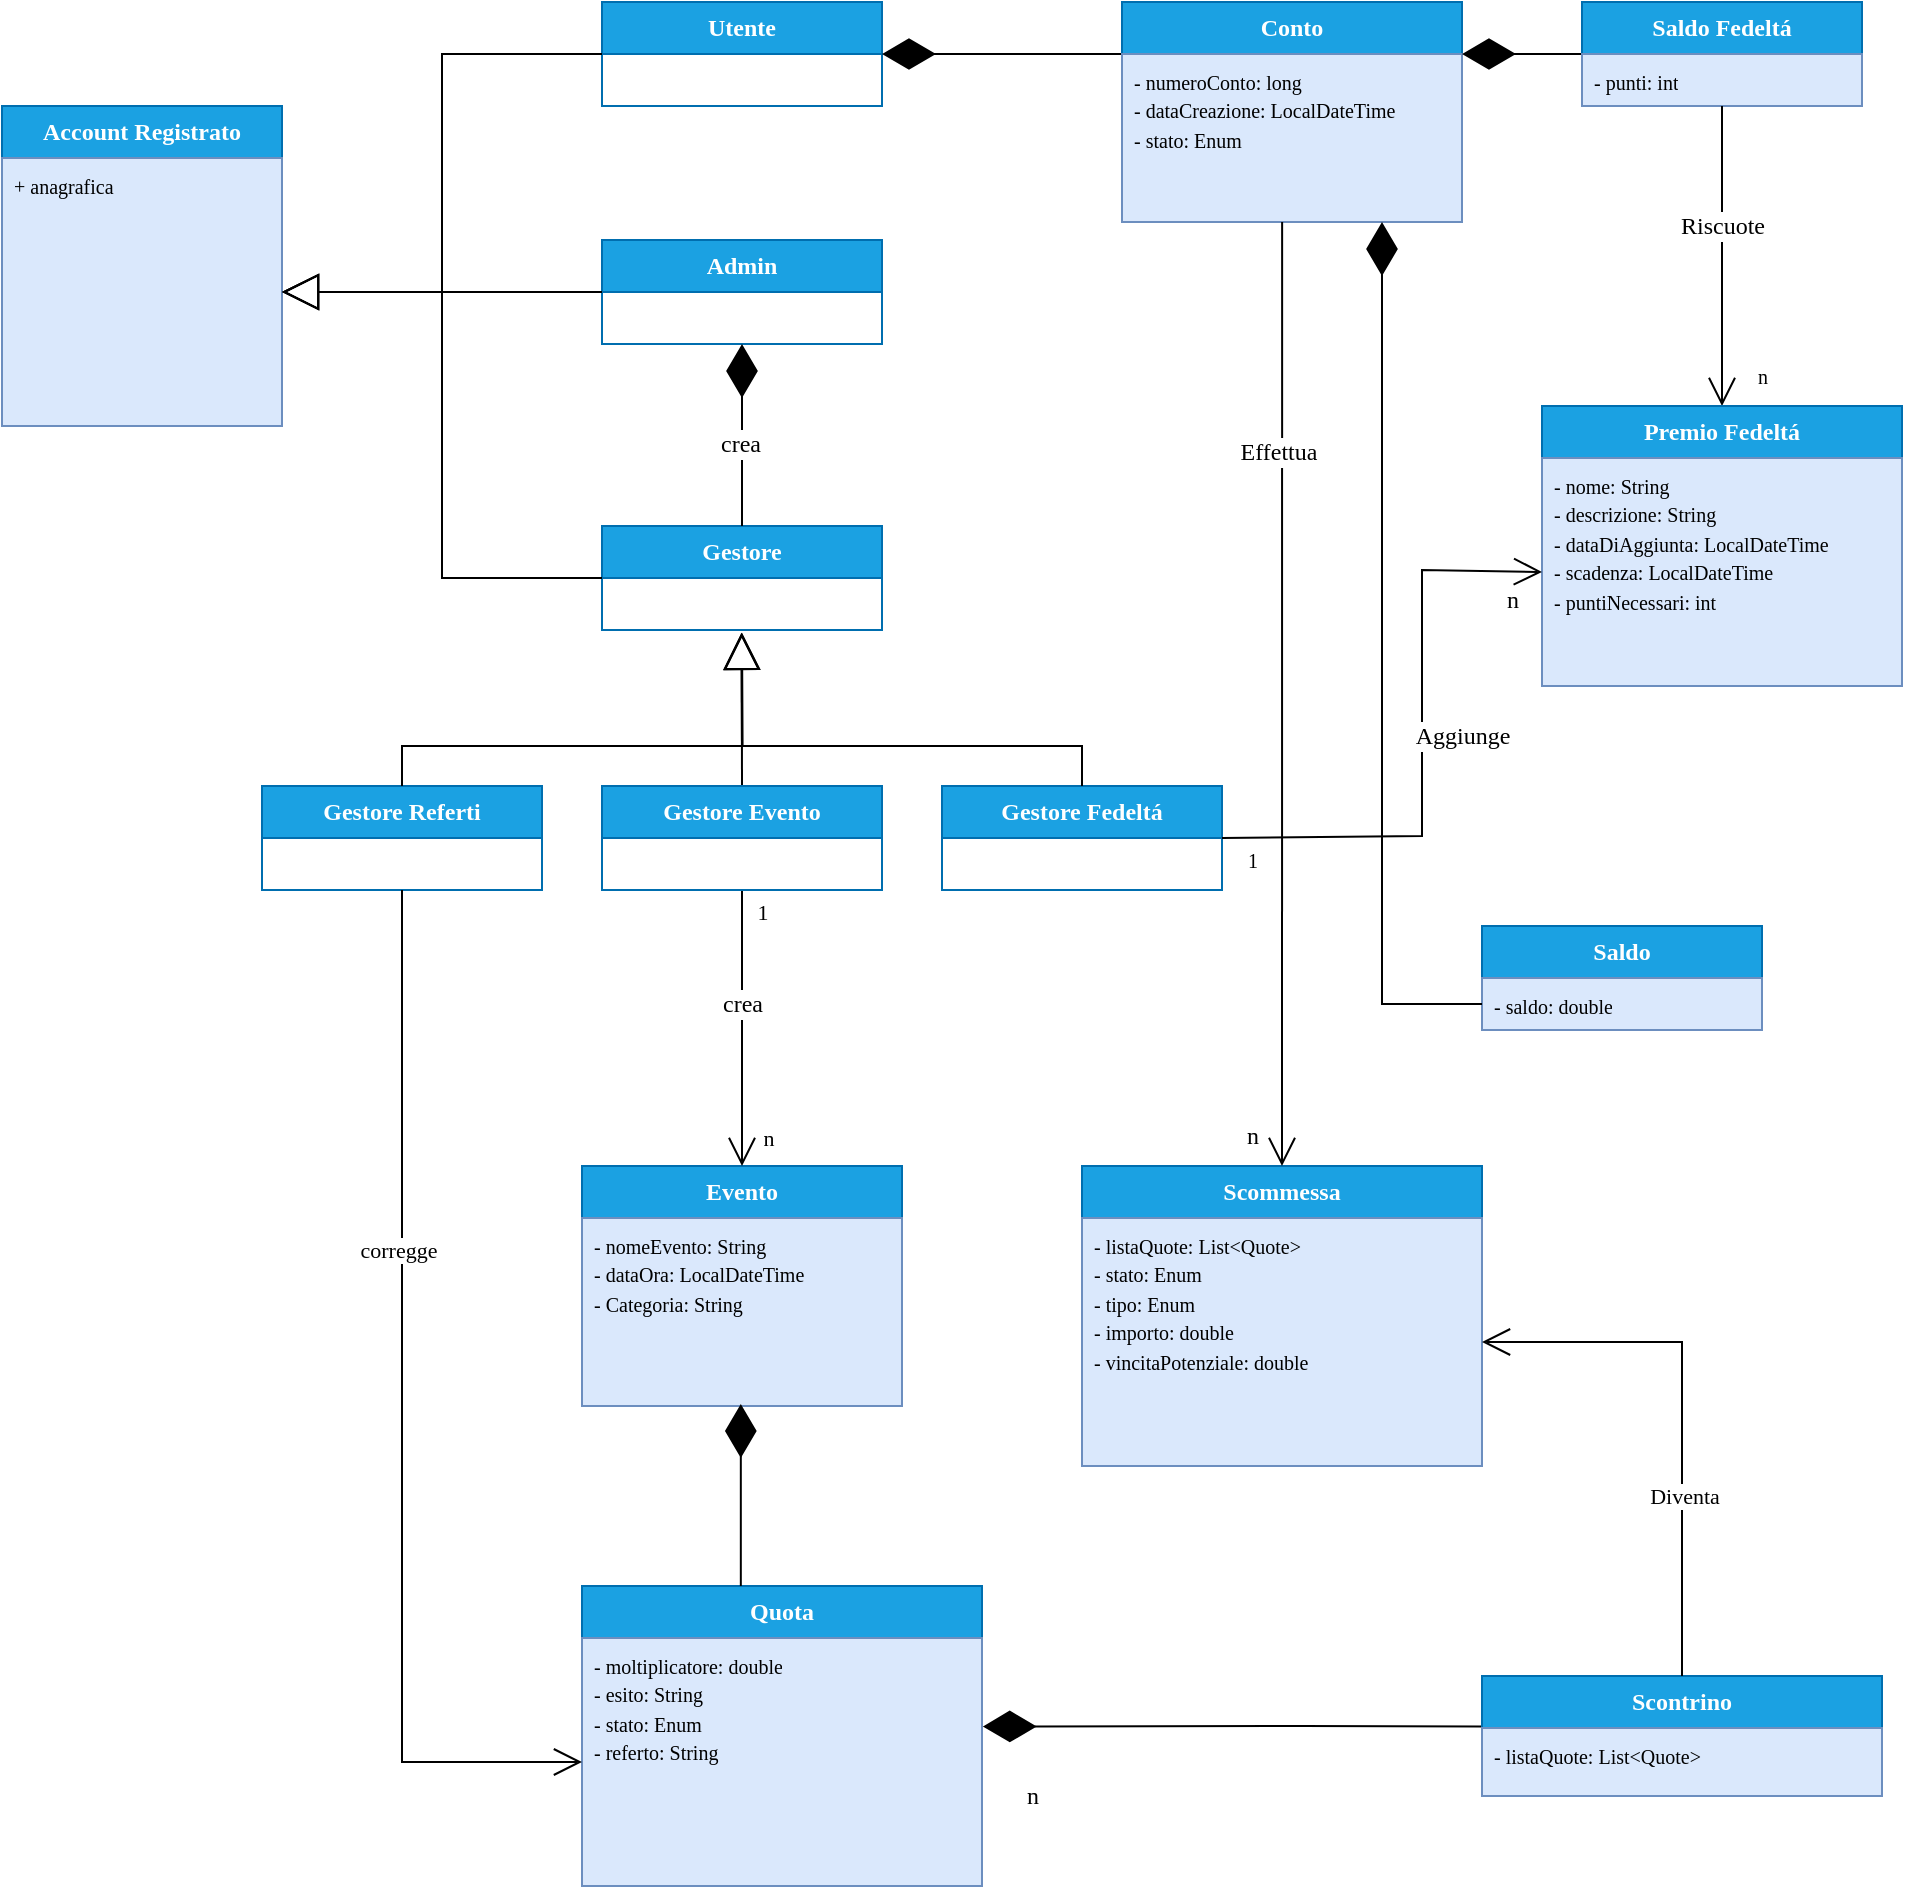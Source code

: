 <mxfile version="24.8.6">
  <diagram name="Pagina-1" id="GoSAWcyYOaItDTidLYn2">
    <mxGraphModel dx="1820" dy="991" grid="1" gridSize="10" guides="1" tooltips="1" connect="1" arrows="1" fold="1" page="1" pageScale="1" pageWidth="1100" pageHeight="850" math="0" shadow="0">
      <root>
        <mxCell id="0" />
        <mxCell id="1" parent="0" />
        <mxCell id="Jwd7E4LVN35k8U-rOq1U-1" value="&lt;b&gt;&lt;font&gt;Account Registrato&lt;/font&gt;&lt;/b&gt;" style="swimlane;fontStyle=0;childLayout=stackLayout;horizontal=1;startSize=26;fillColor=#1ba1e2;horizontalStack=0;resizeParent=1;resizeParentMax=0;resizeLast=0;collapsible=1;marginBottom=0;whiteSpace=wrap;html=1;fontFamily=Century Gothic;fontColor=#ffffff;strokeColor=#006EAF;" parent="1" vertex="1">
          <mxGeometry x="80" y="110" width="140" height="160" as="geometry" />
        </mxCell>
        <mxCell id="Jwd7E4LVN35k8U-rOq1U-2" value="&lt;font style=&quot;font-size: 10px;&quot;&gt;+ anagrafica&lt;/font&gt;" style="text;strokeColor=#6c8ebf;fillColor=#dae8fc;align=left;verticalAlign=top;spacingLeft=4;spacingRight=4;overflow=hidden;rotatable=0;points=[[0,0.5],[1,0.5]];portConstraint=eastwest;whiteSpace=wrap;html=1;fontFamily=Century Gothic;" parent="Jwd7E4LVN35k8U-rOq1U-1" vertex="1">
          <mxGeometry y="26" width="140" height="134" as="geometry" />
        </mxCell>
        <mxCell id="Jwd7E4LVN35k8U-rOq1U-8" value="&lt;b&gt;&lt;font&gt;Gestore&lt;/font&gt;&lt;/b&gt;" style="swimlane;fontStyle=0;childLayout=stackLayout;horizontal=1;startSize=26;fillColor=#1ba1e2;horizontalStack=0;resizeParent=1;resizeParentMax=0;resizeLast=0;collapsible=1;marginBottom=0;whiteSpace=wrap;html=1;fontFamily=Century Gothic;fontColor=#ffffff;strokeColor=#006EAF;" parent="1" vertex="1">
          <mxGeometry x="380" y="320" width="140" height="52" as="geometry" />
        </mxCell>
        <mxCell id="Jwd7E4LVN35k8U-rOq1U-12" value="&lt;b&gt;&lt;font&gt;Admin&lt;/font&gt;&lt;/b&gt;" style="swimlane;fontStyle=0;childLayout=stackLayout;horizontal=1;startSize=26;fillColor=#1ba1e2;horizontalStack=0;resizeParent=1;resizeParentMax=0;resizeLast=0;collapsible=1;marginBottom=0;whiteSpace=wrap;html=1;fontFamily=Century Gothic;fontColor=#ffffff;strokeColor=#006EAF;" parent="1" vertex="1">
          <mxGeometry x="380" y="177" width="140" height="52" as="geometry" />
        </mxCell>
        <mxCell id="Jwd7E4LVN35k8U-rOq1U-14" value="&lt;b&gt;&lt;font&gt;Utente&lt;/font&gt;&lt;/b&gt;" style="swimlane;fontStyle=0;childLayout=stackLayout;horizontal=1;startSize=26;fillColor=#1ba1e2;horizontalStack=0;resizeParent=1;resizeParentMax=0;resizeLast=0;collapsible=1;marginBottom=0;whiteSpace=wrap;html=1;fontFamily=Century Gothic;fontColor=#ffffff;strokeColor=#006EAF;" parent="1" vertex="1">
          <mxGeometry x="380" y="58" width="140" height="52" as="geometry" />
        </mxCell>
        <mxCell id="Jwd7E4LVN35k8U-rOq1U-16" value="" style="endArrow=diamondThin;endFill=1;endSize=24;html=1;rounded=0;entryX=0.5;entryY=1;entryDx=0;entryDy=0;exitX=0.5;exitY=0;exitDx=0;exitDy=0;fontFamily=Century Gothic;" parent="1" source="Jwd7E4LVN35k8U-rOq1U-8" target="Jwd7E4LVN35k8U-rOq1U-12" edge="1">
          <mxGeometry width="160" relative="1" as="geometry">
            <mxPoint x="500" y="250" as="sourcePoint" />
            <mxPoint x="440" y="220" as="targetPoint" />
          </mxGeometry>
        </mxCell>
        <mxCell id="Jwd7E4LVN35k8U-rOq1U-17" value="&lt;font style=&quot;font-size: 12px;&quot;&gt;crea&lt;/font&gt;" style="edgeLabel;html=1;align=center;verticalAlign=middle;resizable=0;points=[];fontFamily=Century Gothic;" parent="Jwd7E4LVN35k8U-rOq1U-16" vertex="1" connectable="0">
          <mxGeometry x="-0.096" y="1" relative="1" as="geometry">
            <mxPoint as="offset" />
          </mxGeometry>
        </mxCell>
        <mxCell id="Jwd7E4LVN35k8U-rOq1U-31" value="&lt;font&gt;&lt;b&gt;Evento&lt;/b&gt;&lt;/font&gt;" style="swimlane;fontStyle=0;childLayout=stackLayout;horizontal=1;startSize=26;fillColor=#1ba1e2;horizontalStack=0;resizeParent=1;resizeParentMax=0;resizeLast=0;collapsible=1;marginBottom=0;whiteSpace=wrap;html=1;fontFamily=Century Gothic;fontColor=#ffffff;strokeColor=#006EAF;" parent="1" vertex="1">
          <mxGeometry x="370" y="640" width="160" height="120" as="geometry" />
        </mxCell>
        <mxCell id="Jwd7E4LVN35k8U-rOq1U-32" value="&lt;div&gt;&lt;font style=&quot;font-size: 10px;&quot;&gt;- nomeEvento: String&lt;/font&gt;&lt;/div&gt;&lt;div&gt;&lt;font style=&quot;font-size: 10px;&quot;&gt;- dataOra: LocalDateTime&lt;/font&gt;&lt;/div&gt;&lt;div&gt;&lt;font style=&quot;font-size: 10px;&quot;&gt;- Categoria: String&lt;/font&gt;&lt;/div&gt;" style="text;strokeColor=#6c8ebf;fillColor=#dae8fc;align=left;verticalAlign=top;spacingLeft=4;spacingRight=4;overflow=hidden;rotatable=0;points=[[0,0.5],[1,0.5]];portConstraint=eastwest;whiteSpace=wrap;html=1;fontFamily=Century Gothic;" parent="Jwd7E4LVN35k8U-rOq1U-31" vertex="1">
          <mxGeometry y="26" width="160" height="94" as="geometry" />
        </mxCell>
        <mxCell id="Jwd7E4LVN35k8U-rOq1U-33" value="" style="endArrow=block;endSize=16;endFill=0;html=1;rounded=0;entryX=1;entryY=0.5;entryDx=0;entryDy=0;exitX=0;exitY=0.5;exitDx=0;exitDy=0;edgeStyle=orthogonalEdgeStyle;fontFamily=Century Gothic;" parent="1" source="Jwd7E4LVN35k8U-rOq1U-14" target="Jwd7E4LVN35k8U-rOq1U-2" edge="1">
          <mxGeometry width="160" relative="1" as="geometry">
            <mxPoint x="150" y="380" as="sourcePoint" />
            <mxPoint x="310" y="380" as="targetPoint" />
          </mxGeometry>
        </mxCell>
        <mxCell id="Jwd7E4LVN35k8U-rOq1U-34" value="" style="endArrow=block;endSize=16;endFill=0;html=1;rounded=0;entryX=1;entryY=0.5;entryDx=0;entryDy=0;exitX=0;exitY=0.5;exitDx=0;exitDy=0;edgeStyle=orthogonalEdgeStyle;fontFamily=Century Gothic;" parent="1" source="Jwd7E4LVN35k8U-rOq1U-8" target="Jwd7E4LVN35k8U-rOq1U-2" edge="1">
          <mxGeometry width="160" relative="1" as="geometry">
            <mxPoint x="410" y="230" as="sourcePoint" />
            <mxPoint x="250" y="349" as="targetPoint" />
          </mxGeometry>
        </mxCell>
        <mxCell id="Jwd7E4LVN35k8U-rOq1U-35" value="" style="endArrow=block;endSize=16;endFill=0;html=1;rounded=0;entryX=1;entryY=0.5;entryDx=0;entryDy=0;exitX=0;exitY=0.5;exitDx=0;exitDy=0;edgeStyle=orthogonalEdgeStyle;fontFamily=Century Gothic;" parent="1" source="Jwd7E4LVN35k8U-rOq1U-12" target="Jwd7E4LVN35k8U-rOq1U-2" edge="1">
          <mxGeometry width="160" relative="1" as="geometry">
            <mxPoint x="400" y="104" as="sourcePoint" />
            <mxPoint x="240" y="223" as="targetPoint" />
          </mxGeometry>
        </mxCell>
        <mxCell id="Jwd7E4LVN35k8U-rOq1U-36" value="" style="endArrow=open;endFill=1;endSize=12;html=1;rounded=0;entryX=0.5;entryY=0;entryDx=0;entryDy=0;exitX=0.5;exitY=1;exitDx=0;exitDy=0;fontFamily=Century Gothic;" parent="1" source="Jwd7E4LVN35k8U-rOq1U-54" target="Jwd7E4LVN35k8U-rOq1U-31" edge="1">
          <mxGeometry width="160" relative="1" as="geometry">
            <mxPoint x="200" y="430" as="sourcePoint" />
            <mxPoint x="690" y="260" as="targetPoint" />
          </mxGeometry>
        </mxCell>
        <mxCell id="Jwd7E4LVN35k8U-rOq1U-37" value="1" style="edgeLabel;html=1;align=center;verticalAlign=middle;resizable=0;points=[];fontFamily=Century Gothic;" parent="Jwd7E4LVN35k8U-rOq1U-36" vertex="1" connectable="0">
          <mxGeometry x="-0.828" y="-1" relative="1" as="geometry">
            <mxPoint x="11" y="-1" as="offset" />
          </mxGeometry>
        </mxCell>
        <mxCell id="Jwd7E4LVN35k8U-rOq1U-38" value="n" style="edgeLabel;html=1;align=center;verticalAlign=middle;resizable=0;points=[];fontFamily=Century Gothic;" parent="Jwd7E4LVN35k8U-rOq1U-36" vertex="1" connectable="0">
          <mxGeometry x="0.7" y="3" relative="1" as="geometry">
            <mxPoint x="10" y="6" as="offset" />
          </mxGeometry>
        </mxCell>
        <mxCell id="Jwd7E4LVN35k8U-rOq1U-39" value="&lt;font style=&quot;font-size: 12px;&quot;&gt;crea&lt;/font&gt;" style="edgeLabel;html=1;align=center;verticalAlign=middle;resizable=0;points=[];fontFamily=Century Gothic;" parent="Jwd7E4LVN35k8U-rOq1U-36" vertex="1" connectable="0">
          <mxGeometry x="-0.181" relative="1" as="geometry">
            <mxPoint as="offset" />
          </mxGeometry>
        </mxCell>
        <mxCell id="Jwd7E4LVN35k8U-rOq1U-40" value="" style="endArrow=diamondThin;endFill=1;endSize=24;html=1;rounded=0;entryX=1;entryY=0.5;entryDx=0;entryDy=0;exitX=0;exitY=0;exitDx=0;exitDy=0;exitPerimeter=0;fontFamily=Century Gothic;" parent="1" source="Jwd7E4LVN35k8U-rOq1U-44" target="Jwd7E4LVN35k8U-rOq1U-14" edge="1">
          <mxGeometry width="160" relative="1" as="geometry">
            <mxPoint x="620" y="110" as="sourcePoint" />
            <mxPoint x="840" y="150" as="targetPoint" />
          </mxGeometry>
        </mxCell>
        <mxCell id="Jwd7E4LVN35k8U-rOq1U-41" value="&lt;font&gt;&lt;b&gt;Conto&lt;/b&gt;&lt;/font&gt;" style="swimlane;fontStyle=0;childLayout=stackLayout;horizontal=1;startSize=26;fillColor=#1ba1e2;horizontalStack=0;resizeParent=1;resizeParentMax=0;resizeLast=0;collapsible=1;marginBottom=0;whiteSpace=wrap;html=1;fontFamily=Century Gothic;fontColor=#ffffff;strokeColor=#006EAF;" parent="1" vertex="1">
          <mxGeometry x="640" y="58" width="170" height="110" as="geometry" />
        </mxCell>
        <mxCell id="Jwd7E4LVN35k8U-rOq1U-44" value="&lt;div&gt;&lt;font style=&quot;font-size: 10px;&quot;&gt;- numeroConto: long&lt;/font&gt;&lt;/div&gt;&lt;div&gt;&lt;font style=&quot;font-size: 10px;&quot;&gt;- dataCreazione: LocalDateTime &lt;br&gt;&lt;/font&gt;&lt;/div&gt;&lt;div&gt;&lt;font style=&quot;font-size: 10px;&quot;&gt;- stato: Enum&lt;br&gt;&lt;/font&gt;&lt;/div&gt;" style="text;strokeColor=#6c8ebf;fillColor=#dae8fc;align=left;verticalAlign=top;spacingLeft=4;spacingRight=4;overflow=hidden;rotatable=0;points=[[0,0.5],[1,0.5]];portConstraint=eastwest;whiteSpace=wrap;html=1;fontFamily=Century Gothic;" parent="Jwd7E4LVN35k8U-rOq1U-41" vertex="1">
          <mxGeometry y="26" width="170" height="84" as="geometry" />
        </mxCell>
        <mxCell id="Jwd7E4LVN35k8U-rOq1U-45" value="" style="endArrow=diamondThin;endFill=1;endSize=24;html=1;rounded=0;exitX=0;exitY=0.5;exitDx=0;exitDy=0;fontFamily=Century Gothic;" parent="1" source="Jwd7E4LVN35k8U-rOq1U-46" edge="1">
          <mxGeometry width="160" relative="1" as="geometry">
            <mxPoint x="910" y="86" as="sourcePoint" />
            <mxPoint x="810" y="84" as="targetPoint" />
          </mxGeometry>
        </mxCell>
        <mxCell id="Jwd7E4LVN35k8U-rOq1U-46" value="&lt;font&gt;&lt;b&gt;Saldo Fedeltá&lt;/b&gt;&lt;/font&gt;" style="swimlane;fontStyle=0;childLayout=stackLayout;horizontal=1;startSize=26;fillColor=#1ba1e2;horizontalStack=0;resizeParent=1;resizeParentMax=0;resizeLast=0;collapsible=1;marginBottom=0;whiteSpace=wrap;html=1;fontFamily=Century Gothic;fontColor=#ffffff;strokeColor=#006EAF;" parent="1" vertex="1">
          <mxGeometry x="870" y="58" width="140" height="52" as="geometry" />
        </mxCell>
        <mxCell id="Jwd7E4LVN35k8U-rOq1U-47" value="&lt;font style=&quot;font-size: 10px;&quot;&gt;- punti: int&lt;/font&gt;" style="text;strokeColor=#6c8ebf;fillColor=#dae8fc;align=left;verticalAlign=top;spacingLeft=4;spacingRight=4;overflow=hidden;rotatable=0;points=[[0,0.5],[1,0.5]];portConstraint=eastwest;whiteSpace=wrap;html=1;fontFamily=Century Gothic;" parent="Jwd7E4LVN35k8U-rOq1U-46" vertex="1">
          <mxGeometry y="26" width="140" height="26" as="geometry" />
        </mxCell>
        <mxCell id="Jwd7E4LVN35k8U-rOq1U-50" value="" style="endArrow=open;endFill=1;endSize=12;html=1;rounded=0;exitX=0.5;exitY=0.999;exitDx=0;exitDy=0;exitPerimeter=0;entryX=0.5;entryY=0;entryDx=0;entryDy=0;fontFamily=Century Gothic;" parent="1" source="Jwd7E4LVN35k8U-rOq1U-47" target="Jwd7E4LVN35k8U-rOq1U-56" edge="1">
          <mxGeometry width="160" relative="1" as="geometry">
            <mxPoint x="800" y="220" as="sourcePoint" />
            <mxPoint x="940" y="180" as="targetPoint" />
          </mxGeometry>
        </mxCell>
        <mxCell id="Jwd7E4LVN35k8U-rOq1U-51" value="&lt;font style=&quot;font-size: 12px;&quot;&gt;Riscuote&lt;/font&gt;" style="edgeLabel;html=1;align=center;verticalAlign=middle;resizable=0;points=[];fontFamily=Century Gothic;" parent="Jwd7E4LVN35k8U-rOq1U-50" vertex="1" connectable="0">
          <mxGeometry x="-0.2" relative="1" as="geometry">
            <mxPoint as="offset" />
          </mxGeometry>
        </mxCell>
        <mxCell id="Jwd7E4LVN35k8U-rOq1U-52" value="" style="endArrow=block;endSize=16;endFill=0;html=1;rounded=0;entryX=0.499;entryY=1.054;entryDx=0;entryDy=0;entryPerimeter=0;fontFamily=Century Gothic;" parent="1" edge="1">
          <mxGeometry x="0.008" width="160" relative="1" as="geometry">
            <mxPoint x="450" y="450" as="sourcePoint" />
            <mxPoint x="449.86" y="373.404" as="targetPoint" />
            <mxPoint as="offset" />
          </mxGeometry>
        </mxCell>
        <mxCell id="Jwd7E4LVN35k8U-rOq1U-53" value="&lt;font&gt;&lt;b&gt;Gestore Fedeltá&lt;/b&gt;&lt;/font&gt;" style="swimlane;fontStyle=0;childLayout=stackLayout;horizontal=1;startSize=26;fillColor=#1ba1e2;horizontalStack=0;resizeParent=1;resizeParentMax=0;resizeLast=0;collapsible=1;marginBottom=0;whiteSpace=wrap;html=1;fontFamily=Century Gothic;fontColor=#ffffff;strokeColor=#006EAF;" parent="1" vertex="1">
          <mxGeometry x="550" y="450" width="140" height="52" as="geometry" />
        </mxCell>
        <mxCell id="Jwd7E4LVN35k8U-rOq1U-54" value="&lt;font&gt;&lt;b&gt;Gestore Evento&lt;/b&gt;&lt;/font&gt;" style="swimlane;fontStyle=0;childLayout=stackLayout;horizontal=1;startSize=26;fillColor=#1ba1e2;horizontalStack=0;resizeParent=1;resizeParentMax=0;resizeLast=0;collapsible=1;marginBottom=0;whiteSpace=wrap;html=1;fontFamily=Century Gothic;fontColor=#ffffff;strokeColor=#006EAF;" parent="1" vertex="1">
          <mxGeometry x="380" y="450" width="140" height="52" as="geometry" />
        </mxCell>
        <mxCell id="Jwd7E4LVN35k8U-rOq1U-55" value="&lt;font&gt;&lt;b&gt;Gestore Referti&lt;/b&gt;&lt;b&gt;&lt;br&gt;&lt;/b&gt;&lt;/font&gt;" style="swimlane;fontStyle=0;childLayout=stackLayout;horizontal=1;startSize=26;fillColor=#1ba1e2;horizontalStack=0;resizeParent=1;resizeParentMax=0;resizeLast=0;collapsible=1;marginBottom=0;whiteSpace=wrap;html=1;fontFamily=Century Gothic;fontColor=#ffffff;strokeColor=#006EAF;" parent="1" vertex="1">
          <mxGeometry x="210" y="450" width="140" height="52" as="geometry" />
        </mxCell>
        <mxCell id="Jwd7E4LVN35k8U-rOq1U-56" value="&lt;font&gt;&lt;b&gt;Premio Fedeltá&lt;br&gt;&lt;/b&gt;&lt;/font&gt;" style="swimlane;fontStyle=0;childLayout=stackLayout;horizontal=1;startSize=26;fillColor=#1ba1e2;horizontalStack=0;resizeParent=1;resizeParentMax=0;resizeLast=0;collapsible=1;marginBottom=0;whiteSpace=wrap;html=1;fontFamily=Century Gothic;fontColor=#ffffff;strokeColor=#006EAF;" parent="1" vertex="1">
          <mxGeometry x="850" y="260" width="180" height="140" as="geometry" />
        </mxCell>
        <mxCell id="Jwd7E4LVN35k8U-rOq1U-57" value="&lt;div&gt;&lt;font style=&quot;font-size: 10px;&quot;&gt;- nome: String&lt;/font&gt;&lt;/div&gt;&lt;div&gt;&lt;font style=&quot;font-size: 10px;&quot;&gt;- descrizione: String&lt;br&gt;- dataDiAggiunta: LocalDateTime&lt;/font&gt;&lt;/div&gt;&lt;div&gt;&lt;font style=&quot;font-size: 10px;&quot;&gt;- scadenza: LocalDateTime&lt;/font&gt;&lt;/div&gt;&lt;div&gt;&lt;font style=&quot;font-size: 10px;&quot;&gt;- puntiNecessari: int&lt;br&gt;&lt;/font&gt;&lt;/div&gt;" style="text;strokeColor=#6c8ebf;fillColor=#dae8fc;align=left;verticalAlign=top;spacingLeft=4;spacingRight=4;overflow=hidden;rotatable=0;points=[[0,0.5],[1,0.5]];portConstraint=eastwest;whiteSpace=wrap;html=1;fontFamily=Century Gothic;" parent="Jwd7E4LVN35k8U-rOq1U-56" vertex="1">
          <mxGeometry y="26" width="180" height="114" as="geometry" />
        </mxCell>
        <mxCell id="Jwd7E4LVN35k8U-rOq1U-58" value="&lt;font style=&quot;font-size: 10px;&quot;&gt;n&lt;/font&gt;" style="text;html=1;align=center;verticalAlign=middle;resizable=0;points=[];autosize=1;strokeColor=none;fillColor=none;fontFamily=Century Gothic;" parent="1" vertex="1">
          <mxGeometry x="945" y="230" width="30" height="30" as="geometry" />
        </mxCell>
        <mxCell id="Jwd7E4LVN35k8U-rOq1U-59" value="" style="endArrow=block;endSize=16;endFill=0;html=1;rounded=0;entryX=0.499;entryY=1.054;entryDx=0;entryDy=0;entryPerimeter=0;exitX=0.5;exitY=0;exitDx=0;exitDy=0;fontFamily=Century Gothic;" parent="1" source="Jwd7E4LVN35k8U-rOq1U-53" edge="1">
          <mxGeometry x="0.008" width="160" relative="1" as="geometry">
            <mxPoint x="449.85" y="450" as="sourcePoint" />
            <mxPoint x="449.71" y="373.404" as="targetPoint" />
            <mxPoint as="offset" />
            <Array as="points">
              <mxPoint x="620" y="430" />
              <mxPoint x="450" y="430" />
            </Array>
          </mxGeometry>
        </mxCell>
        <mxCell id="Jwd7E4LVN35k8U-rOq1U-60" value="" style="endArrow=block;endSize=16;endFill=0;html=1;rounded=0;entryX=0.499;entryY=1.054;entryDx=0;entryDy=0;entryPerimeter=0;exitX=0.5;exitY=0;exitDx=0;exitDy=0;fontFamily=Century Gothic;" parent="1" source="Jwd7E4LVN35k8U-rOq1U-55" edge="1">
          <mxGeometry x="0.008" width="160" relative="1" as="geometry">
            <mxPoint x="370" y="430" as="sourcePoint" />
            <mxPoint x="450.0" y="373.404" as="targetPoint" />
            <mxPoint as="offset" />
            <Array as="points">
              <mxPoint x="280" y="430" />
              <mxPoint x="450.29" y="430" />
            </Array>
          </mxGeometry>
        </mxCell>
        <mxCell id="Jwd7E4LVN35k8U-rOq1U-63" value="" style="endArrow=open;endFill=1;endSize=12;html=1;rounded=0;exitX=1;exitY=0.5;exitDx=0;exitDy=0;entryX=0;entryY=0.5;entryDx=0;entryDy=0;fontFamily=Century Gothic;" parent="1" source="Jwd7E4LVN35k8U-rOq1U-53" target="Jwd7E4LVN35k8U-rOq1U-57" edge="1">
          <mxGeometry width="160" relative="1" as="geometry">
            <mxPoint x="720" y="475" as="sourcePoint" />
            <mxPoint x="880" y="342" as="targetPoint" />
            <Array as="points">
              <mxPoint x="790" y="475" />
              <mxPoint x="790" y="409" />
              <mxPoint x="790" y="342" />
            </Array>
          </mxGeometry>
        </mxCell>
        <mxCell id="Jwd7E4LVN35k8U-rOq1U-64" value="&lt;font style=&quot;font-size: 12px;&quot;&gt;Aggiunge&lt;/font&gt;" style="edgeLabel;html=1;align=center;verticalAlign=middle;resizable=0;points=[];fontFamily=Century Gothic;" parent="Jwd7E4LVN35k8U-rOq1U-63" vertex="1" connectable="0">
          <mxGeometry x="-0.2" relative="1" as="geometry">
            <mxPoint x="20" y="-33" as="offset" />
          </mxGeometry>
        </mxCell>
        <mxCell id="Jwd7E4LVN35k8U-rOq1U-65" value="&lt;font style=&quot;font-size: 10px;&quot;&gt;1&lt;/font&gt;" style="text;html=1;align=center;verticalAlign=middle;resizable=0;points=[];autosize=1;strokeColor=none;fillColor=none;fontFamily=Century Gothic;" parent="1" vertex="1">
          <mxGeometry x="690" y="472" width="30" height="30" as="geometry" />
        </mxCell>
        <mxCell id="Jwd7E4LVN35k8U-rOq1U-66" value="&lt;font&gt;n&lt;/font&gt;" style="text;html=1;align=center;verticalAlign=middle;resizable=0;points=[];autosize=1;strokeColor=none;fillColor=none;fontFamily=Century Gothic;" parent="1" vertex="1">
          <mxGeometry x="820" y="342" width="30" height="30" as="geometry" />
        </mxCell>
        <mxCell id="Jwd7E4LVN35k8U-rOq1U-67" value="&lt;font&gt;&lt;b&gt;Saldo&lt;br&gt;&lt;/b&gt;&lt;/font&gt;" style="swimlane;fontStyle=0;childLayout=stackLayout;horizontal=1;startSize=26;fillColor=#1ba1e2;horizontalStack=0;resizeParent=1;resizeParentMax=0;resizeLast=0;collapsible=1;marginBottom=0;whiteSpace=wrap;html=1;fontFamily=Century Gothic;fontColor=#ffffff;strokeColor=#006EAF;" parent="1" vertex="1">
          <mxGeometry x="820" y="520" width="140" height="52" as="geometry" />
        </mxCell>
        <mxCell id="Jwd7E4LVN35k8U-rOq1U-68" value="&lt;font style=&quot;font-size: 10px;&quot;&gt;- saldo: double&lt;/font&gt;" style="text;strokeColor=#6c8ebf;fillColor=#dae8fc;align=left;verticalAlign=top;spacingLeft=4;spacingRight=4;overflow=hidden;rotatable=0;points=[[0,0.5],[1,0.5]];portConstraint=eastwest;whiteSpace=wrap;html=1;fontFamily=Century Gothic;" parent="Jwd7E4LVN35k8U-rOq1U-67" vertex="1">
          <mxGeometry y="26" width="140" height="26" as="geometry" />
        </mxCell>
        <mxCell id="Jwd7E4LVN35k8U-rOq1U-69" value="" style="endArrow=diamondThin;endFill=1;endSize=24;html=1;rounded=0;entryX=0.587;entryY=1.008;entryDx=0;entryDy=0;entryPerimeter=0;exitX=0;exitY=0.5;exitDx=0;exitDy=0;fontFamily=Century Gothic;" parent="1" source="Jwd7E4LVN35k8U-rOq1U-68" edge="1">
          <mxGeometry width="160" relative="1" as="geometry">
            <mxPoint x="770" y="550" as="sourcePoint" />
            <mxPoint x="770" y="168.002" as="targetPoint" />
            <Array as="points">
              <mxPoint x="770" y="559" />
            </Array>
          </mxGeometry>
        </mxCell>
        <mxCell id="Jwd7E4LVN35k8U-rOq1U-70" value="&lt;b&gt;&lt;font&gt;Scommessa&lt;/font&gt;&lt;/b&gt;" style="swimlane;fontStyle=0;childLayout=stackLayout;horizontal=1;startSize=26;fillColor=#1ba1e2;horizontalStack=0;resizeParent=1;resizeParentMax=0;resizeLast=0;collapsible=1;marginBottom=0;whiteSpace=wrap;html=1;fontFamily=Century Gothic;fontColor=#ffffff;strokeColor=#006EAF;" parent="1" vertex="1">
          <mxGeometry x="620" y="640" width="200" height="150" as="geometry" />
        </mxCell>
        <mxCell id="Jwd7E4LVN35k8U-rOq1U-71" value="&lt;font style=&quot;font-size: 10px;&quot;&gt;- listaQuote: List&amp;lt;Quote&amp;gt;&lt;br&gt;&lt;/font&gt;&lt;div&gt;&lt;font style=&quot;font-size: 10px;&quot;&gt;- stato: Enum&lt;/font&gt;&lt;/div&gt;&lt;div&gt;&lt;font style=&quot;font-size: 10px;&quot;&gt;- tipo: Enum&lt;br&gt;- importo: double&lt;/font&gt;&lt;/div&gt;&lt;div&gt;&lt;font style=&quot;font-size: 10px;&quot;&gt;- vincitaPotenziale: double&lt;/font&gt;&lt;font style=&quot;font-size: 10px;&quot;&gt;&lt;br&gt;&lt;/font&gt;&lt;/div&gt;" style="text;strokeColor=#6c8ebf;fillColor=#dae8fc;align=left;verticalAlign=top;spacingLeft=4;spacingRight=4;overflow=hidden;rotatable=0;points=[[0,0.5],[1,0.5]];portConstraint=eastwest;whiteSpace=wrap;html=1;fontFamily=Century Gothic;" parent="Jwd7E4LVN35k8U-rOq1U-70" vertex="1">
          <mxGeometry y="26" width="200" height="124" as="geometry" />
        </mxCell>
        <mxCell id="Jwd7E4LVN35k8U-rOq1U-81" value="" style="endArrow=open;endFill=1;endSize=12;html=1;rounded=0;entryX=0.5;entryY=0;entryDx=0;entryDy=0;exitX=0.471;exitY=1;exitDx=0;exitDy=0;exitPerimeter=0;fontFamily=Century Gothic;" parent="1" source="Jwd7E4LVN35k8U-rOq1U-44" target="Jwd7E4LVN35k8U-rOq1U-70" edge="1">
          <mxGeometry width="160" relative="1" as="geometry">
            <mxPoint x="720" y="170" as="sourcePoint" />
            <mxPoint x="830" y="390" as="targetPoint" />
          </mxGeometry>
        </mxCell>
        <mxCell id="Jwd7E4LVN35k8U-rOq1U-82" value="&lt;font style=&quot;font-size: 12px;&quot;&gt;Effettua&lt;/font&gt;" style="edgeLabel;html=1;align=center;verticalAlign=middle;resizable=0;points=[];fontFamily=Century Gothic;" parent="Jwd7E4LVN35k8U-rOq1U-81" vertex="1" connectable="0">
          <mxGeometry x="-0.513" y="-2" relative="1" as="geometry">
            <mxPoint as="offset" />
          </mxGeometry>
        </mxCell>
        <mxCell id="Jwd7E4LVN35k8U-rOq1U-83" value="&lt;font style=&quot;font-size: 12px;&quot;&gt;n&lt;/font&gt;" style="text;html=1;align=center;verticalAlign=middle;resizable=0;points=[];autosize=1;strokeColor=none;fillColor=none;fontFamily=Century Gothic;" parent="1" vertex="1">
          <mxGeometry x="690" y="610" width="30" height="30" as="geometry" />
        </mxCell>
        <mxCell id="Jwd7E4LVN35k8U-rOq1U-84" value="&lt;font&gt;&lt;b&gt;Quota&lt;/b&gt;&lt;/font&gt;" style="swimlane;fontStyle=0;childLayout=stackLayout;horizontal=1;startSize=26;fillColor=#1ba1e2;horizontalStack=0;resizeParent=1;resizeParentMax=0;resizeLast=0;collapsible=1;marginBottom=0;whiteSpace=wrap;html=1;fontFamily=Century Gothic;fontColor=#ffffff;strokeColor=#006EAF;" parent="1" vertex="1">
          <mxGeometry x="370" y="850" width="200" height="150" as="geometry" />
        </mxCell>
        <mxCell id="Jwd7E4LVN35k8U-rOq1U-85" value="&lt;div&gt;&lt;font style=&quot;font-size: 10px;&quot;&gt;- moltiplicatore: double&lt;/font&gt;&lt;/div&gt;&lt;div&gt;&lt;font style=&quot;font-size: 10px;&quot;&gt;- esito: String&lt;/font&gt;&lt;/div&gt;&lt;div&gt;&lt;font style=&quot;font-size: 10px;&quot;&gt;- stato: Enum&lt;/font&gt;&lt;/div&gt;&lt;div&gt;&lt;font style=&quot;font-size: 10px;&quot;&gt;- referto: String&lt;br&gt; &lt;/font&gt;&lt;/div&gt;" style="text;strokeColor=#6c8ebf;fillColor=#dae8fc;align=left;verticalAlign=top;spacingLeft=4;spacingRight=4;overflow=hidden;rotatable=0;points=[[0,0.5],[1,0.5]];portConstraint=eastwest;whiteSpace=wrap;html=1;fontFamily=Century Gothic;" parent="Jwd7E4LVN35k8U-rOq1U-84" vertex="1">
          <mxGeometry y="26" width="200" height="124" as="geometry" />
        </mxCell>
        <mxCell id="Jwd7E4LVN35k8U-rOq1U-86" value="" style="endArrow=diamondThin;endFill=1;endSize=24;html=1;rounded=0;entryX=0.5;entryY=1;entryDx=0;entryDy=0;exitX=0.5;exitY=0;exitDx=0;exitDy=0;fontFamily=Century Gothic;" parent="1" edge="1">
          <mxGeometry width="160" relative="1" as="geometry">
            <mxPoint x="449.41" y="850" as="sourcePoint" />
            <mxPoint x="449.41" y="759" as="targetPoint" />
          </mxGeometry>
        </mxCell>
        <mxCell id="Jwd7E4LVN35k8U-rOq1U-89" value="" style="endArrow=diamondThin;endFill=1;endSize=24;html=1;rounded=0;entryX=1.002;entryY=0.357;entryDx=0;entryDy=0;exitX=0;exitY=-0.023;exitDx=0;exitDy=0;exitPerimeter=0;entryPerimeter=0;fontFamily=Century Gothic;" parent="1" source="Jwd7E4LVN35k8U-rOq1U-94" target="Jwd7E4LVN35k8U-rOq1U-85" edge="1">
          <mxGeometry width="160" relative="1" as="geometry">
            <mxPoint x="840.2" y="953.948" as="sourcePoint" />
            <mxPoint x="590" y="956.05" as="targetPoint" />
            <Array as="points">
              <mxPoint x="730" y="920" />
            </Array>
          </mxGeometry>
        </mxCell>
        <mxCell id="Jwd7E4LVN35k8U-rOq1U-90" value="&lt;font&gt;n&lt;/font&gt;" style="text;html=1;align=center;verticalAlign=middle;resizable=0;points=[];autosize=1;strokeColor=none;fillColor=none;fontFamily=Century Gothic;" parent="1" vertex="1">
          <mxGeometry x="580" y="940" width="30" height="30" as="geometry" />
        </mxCell>
        <mxCell id="Jwd7E4LVN35k8U-rOq1U-91" value="" style="endArrow=open;endFill=1;endSize=12;html=1;rounded=0;exitX=0.5;exitY=1;exitDx=0;exitDy=0;entryX=0;entryY=0.5;entryDx=0;entryDy=0;fontFamily=Century Gothic;" parent="1" source="Jwd7E4LVN35k8U-rOq1U-55" target="Jwd7E4LVN35k8U-rOq1U-85" edge="1">
          <mxGeometry width="160" relative="1" as="geometry">
            <mxPoint x="490" y="790" as="sourcePoint" />
            <mxPoint x="650" y="790" as="targetPoint" />
            <Array as="points">
              <mxPoint x="280" y="938" />
            </Array>
          </mxGeometry>
        </mxCell>
        <mxCell id="Jwd7E4LVN35k8U-rOq1U-92" value="corregge" style="edgeLabel;html=1;align=center;verticalAlign=middle;resizable=0;points=[];fontFamily=Century Gothic;" parent="Jwd7E4LVN35k8U-rOq1U-91" vertex="1" connectable="0">
          <mxGeometry x="-0.316" y="-2" relative="1" as="geometry">
            <mxPoint as="offset" />
          </mxGeometry>
        </mxCell>
        <mxCell id="Jwd7E4LVN35k8U-rOq1U-93" value="&lt;font&gt;&lt;b&gt;Scontrino&lt;/b&gt;&lt;/font&gt;" style="swimlane;fontStyle=0;childLayout=stackLayout;horizontal=1;startSize=26;fillColor=#1ba1e2;horizontalStack=0;resizeParent=1;resizeParentMax=0;resizeLast=0;collapsible=1;marginBottom=0;whiteSpace=wrap;html=1;fontFamily=Century Gothic;fontColor=#ffffff;strokeColor=#006EAF;" parent="1" vertex="1">
          <mxGeometry x="820" y="895" width="200" height="60" as="geometry" />
        </mxCell>
        <mxCell id="Jwd7E4LVN35k8U-rOq1U-94" value="&lt;font style=&quot;font-size: 10px;&quot;&gt;- listaQuote: List&amp;lt;Quote&amp;gt;&lt;/font&gt;" style="text;strokeColor=#6c8ebf;fillColor=#dae8fc;align=left;verticalAlign=top;spacingLeft=4;spacingRight=4;overflow=hidden;rotatable=0;points=[[0,0.5],[1,0.5]];portConstraint=eastwest;whiteSpace=wrap;html=1;fontFamily=Century Gothic;" parent="Jwd7E4LVN35k8U-rOq1U-93" vertex="1">
          <mxGeometry y="26" width="200" height="34" as="geometry" />
        </mxCell>
        <mxCell id="Jwd7E4LVN35k8U-rOq1U-96" value="" style="endArrow=open;endFill=1;endSize=12;html=1;rounded=0;entryX=1;entryY=0.5;entryDx=0;entryDy=0;exitX=0.5;exitY=0;exitDx=0;exitDy=0;fontFamily=Century Gothic;" parent="1" source="Jwd7E4LVN35k8U-rOq1U-93" target="Jwd7E4LVN35k8U-rOq1U-71" edge="1">
          <mxGeometry width="160" relative="1" as="geometry">
            <mxPoint x="840" y="740" as="sourcePoint" />
            <mxPoint x="1000" y="740" as="targetPoint" />
            <Array as="points">
              <mxPoint x="920" y="728" />
            </Array>
          </mxGeometry>
        </mxCell>
        <mxCell id="Jwd7E4LVN35k8U-rOq1U-97" value="Diventa" style="edgeLabel;html=1;align=center;verticalAlign=middle;resizable=0;points=[];fontFamily=Century Gothic;" parent="Jwd7E4LVN35k8U-rOq1U-96" vertex="1" connectable="0">
          <mxGeometry x="-0.327" y="-1" relative="1" as="geometry">
            <mxPoint as="offset" />
          </mxGeometry>
        </mxCell>
      </root>
    </mxGraphModel>
  </diagram>
</mxfile>
